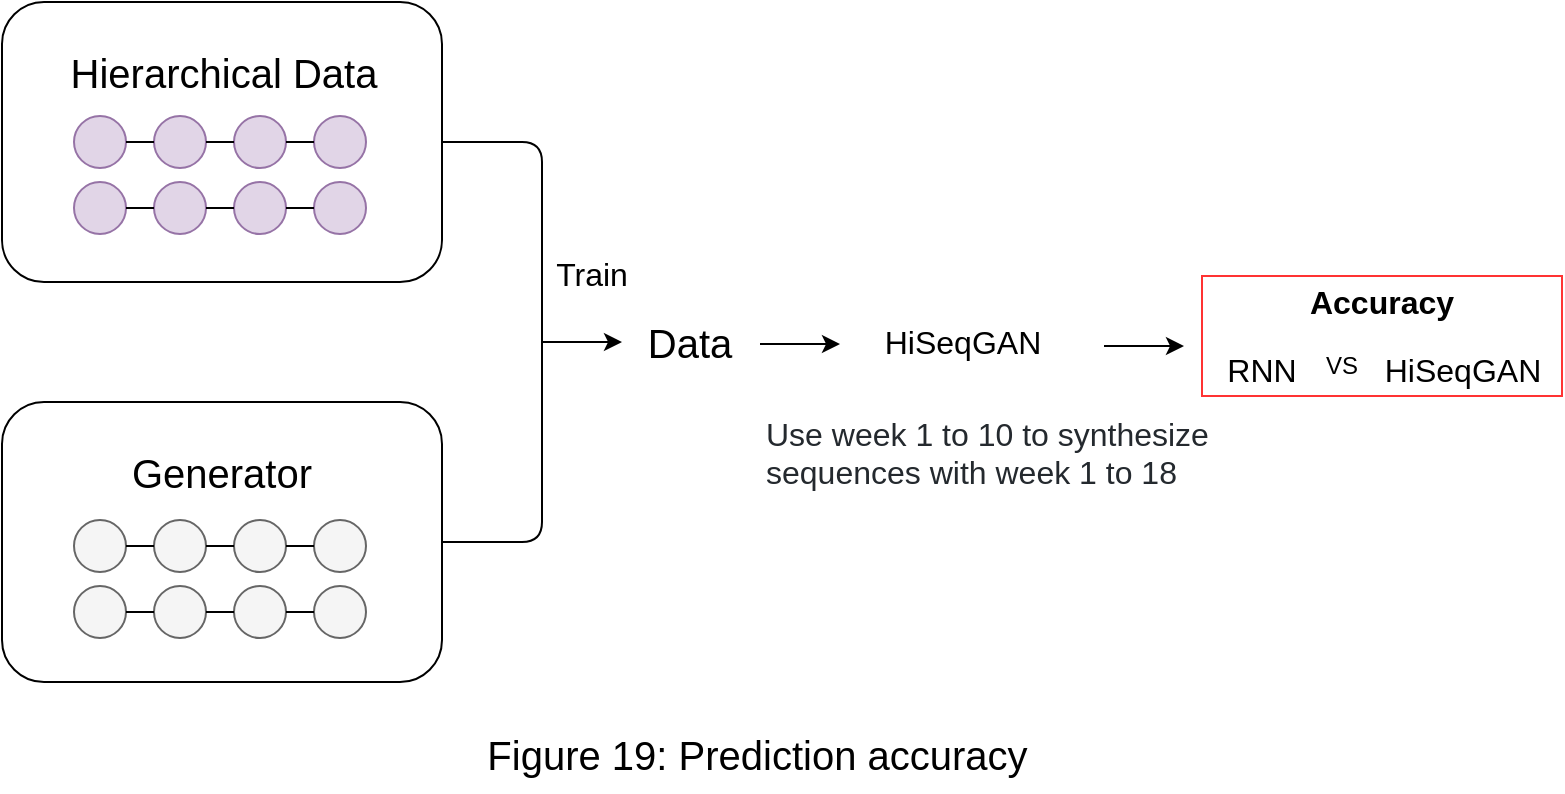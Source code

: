 <mxfile version="14.4.2" type="google"><diagram id="LY_ulpaV3zvS7CQ9Hblr" name="Page-1"><mxGraphModel dx="1422" dy="642" grid="1" gridSize="10" guides="1" tooltips="1" connect="1" arrows="1" fold="1" page="1" pageScale="1" pageWidth="827" pageHeight="1169" math="0" shadow="0"><root><mxCell id="0"/><mxCell id="1" parent="0"/><mxCell id="oFyjd2TTdy6BU0nZfrkY-1" value="" style="rounded=1;whiteSpace=wrap;html=1;" parent="1" vertex="1"><mxGeometry x="40" y="50" width="220" height="140" as="geometry"/></mxCell><mxCell id="oFyjd2TTdy6BU0nZfrkY-2" value="" style="rounded=1;whiteSpace=wrap;html=1;" parent="1" vertex="1"><mxGeometry x="40" y="250" width="220" height="140" as="geometry"/></mxCell><mxCell id="oFyjd2TTdy6BU0nZfrkY-3" value="" style="endArrow=none;html=1;entryX=1;entryY=0.5;entryDx=0;entryDy=0;exitX=1;exitY=0.5;exitDx=0;exitDy=0;" parent="1" source="oFyjd2TTdy6BU0nZfrkY-2" target="oFyjd2TTdy6BU0nZfrkY-1" edge="1"><mxGeometry width="50" height="50" relative="1" as="geometry"><mxPoint x="340" y="310" as="sourcePoint"/><mxPoint x="390" y="260" as="targetPoint"/><Array as="points"><mxPoint x="310" y="320"/><mxPoint x="310" y="120"/></Array></mxGeometry></mxCell><mxCell id="oFyjd2TTdy6BU0nZfrkY-4" value="" style="endArrow=classic;html=1;" parent="1" edge="1"><mxGeometry width="50" height="50" relative="1" as="geometry"><mxPoint x="310" y="220" as="sourcePoint"/><mxPoint x="350" y="220" as="targetPoint"/></mxGeometry></mxCell><mxCell id="oFyjd2TTdy6BU0nZfrkY-5" value="&lt;font style=&quot;font-size: 16px&quot;&gt;Train&lt;/font&gt;" style="text;html=1;strokeColor=none;fillColor=none;align=center;verticalAlign=middle;whiteSpace=wrap;rounded=0;" parent="1" vertex="1"><mxGeometry x="315" y="176" width="40" height="20" as="geometry"/></mxCell><mxCell id="oFyjd2TTdy6BU0nZfrkY-6" value="&lt;span style=&quot;font-size: 20px&quot;&gt;Data&lt;/span&gt;" style="text;html=1;strokeColor=none;fillColor=none;align=center;verticalAlign=middle;whiteSpace=wrap;rounded=0;dashed=1;" parent="1" vertex="1"><mxGeometry x="364" y="210" width="40" height="20" as="geometry"/></mxCell><mxCell id="oFyjd2TTdy6BU0nZfrkY-7" value="&lt;font style=&quot;font-size: 20px&quot;&gt;Hierarchical Data&lt;/font&gt;" style="text;html=1;strokeColor=none;fillColor=none;align=center;verticalAlign=middle;whiteSpace=wrap;rounded=0;dashed=1;" parent="1" vertex="1"><mxGeometry x="61" y="75" width="180" height="20" as="geometry"/></mxCell><mxCell id="oFyjd2TTdy6BU0nZfrkY-8" value="&lt;span style=&quot;font-size: 20px&quot;&gt;Generator&lt;/span&gt;" style="text;html=1;strokeColor=none;fillColor=none;align=center;verticalAlign=middle;whiteSpace=wrap;rounded=0;dashed=1;" parent="1" vertex="1"><mxGeometry x="60" y="275" width="180" height="20" as="geometry"/></mxCell><mxCell id="oFyjd2TTdy6BU0nZfrkY-9" value="" style="ellipse;whiteSpace=wrap;html=1;aspect=fixed;fillColor=#e1d5e7;strokeColor=#9673a6;" parent="1" vertex="1"><mxGeometry x="76" y="107" width="26" height="26" as="geometry"/></mxCell><mxCell id="oFyjd2TTdy6BU0nZfrkY-10" value="" style="ellipse;whiteSpace=wrap;html=1;aspect=fixed;fillColor=#e1d5e7;strokeColor=#9673a6;" parent="1" vertex="1"><mxGeometry x="116" y="107" width="26" height="26" as="geometry"/></mxCell><mxCell id="oFyjd2TTdy6BU0nZfrkY-11" value="" style="ellipse;whiteSpace=wrap;html=1;aspect=fixed;fillColor=#e1d5e7;strokeColor=#9673a6;" parent="1" vertex="1"><mxGeometry x="156" y="107" width="26" height="26" as="geometry"/></mxCell><mxCell id="oFyjd2TTdy6BU0nZfrkY-12" value="" style="ellipse;whiteSpace=wrap;html=1;aspect=fixed;fillColor=#e1d5e7;strokeColor=#9673a6;" parent="1" vertex="1"><mxGeometry x="196" y="107" width="26" height="26" as="geometry"/></mxCell><mxCell id="oFyjd2TTdy6BU0nZfrkY-13" value="" style="endArrow=none;html=1;exitX=1;exitY=0.5;exitDx=0;exitDy=0;entryX=0;entryY=0.5;entryDx=0;entryDy=0;" parent="1" source="oFyjd2TTdy6BU0nZfrkY-9" target="oFyjd2TTdy6BU0nZfrkY-10" edge="1"><mxGeometry width="50" height="50" relative="1" as="geometry"><mxPoint x="56" y="117" as="sourcePoint"/><mxPoint x="106" y="67" as="targetPoint"/></mxGeometry></mxCell><mxCell id="oFyjd2TTdy6BU0nZfrkY-14" value="" style="endArrow=none;html=1;exitX=1;exitY=0.5;exitDx=0;exitDy=0;entryX=0;entryY=0.5;entryDx=0;entryDy=0;" parent="1" source="oFyjd2TTdy6BU0nZfrkY-10" target="oFyjd2TTdy6BU0nZfrkY-11" edge="1"><mxGeometry width="50" height="50" relative="1" as="geometry"><mxPoint x="56" y="117" as="sourcePoint"/><mxPoint x="106" y="67" as="targetPoint"/></mxGeometry></mxCell><mxCell id="oFyjd2TTdy6BU0nZfrkY-15" value="" style="endArrow=none;html=1;exitX=1;exitY=0.5;exitDx=0;exitDy=0;entryX=0;entryY=0.5;entryDx=0;entryDy=0;" parent="1" source="oFyjd2TTdy6BU0nZfrkY-11" target="oFyjd2TTdy6BU0nZfrkY-12" edge="1"><mxGeometry width="50" height="50" relative="1" as="geometry"><mxPoint x="56" y="117" as="sourcePoint"/><mxPoint x="106" y="67" as="targetPoint"/></mxGeometry></mxCell><mxCell id="oFyjd2TTdy6BU0nZfrkY-16" value="" style="ellipse;whiteSpace=wrap;html=1;aspect=fixed;fillColor=#e1d5e7;strokeColor=#9673a6;" parent="1" vertex="1"><mxGeometry x="76" y="140" width="26" height="26" as="geometry"/></mxCell><mxCell id="oFyjd2TTdy6BU0nZfrkY-17" value="" style="ellipse;whiteSpace=wrap;html=1;aspect=fixed;fillColor=#e1d5e7;strokeColor=#9673a6;" parent="1" vertex="1"><mxGeometry x="116" y="140" width="26" height="26" as="geometry"/></mxCell><mxCell id="oFyjd2TTdy6BU0nZfrkY-18" value="" style="ellipse;whiteSpace=wrap;html=1;aspect=fixed;fillColor=#e1d5e7;strokeColor=#9673a6;" parent="1" vertex="1"><mxGeometry x="156" y="140" width="26" height="26" as="geometry"/></mxCell><mxCell id="oFyjd2TTdy6BU0nZfrkY-19" value="" style="ellipse;whiteSpace=wrap;html=1;aspect=fixed;fillColor=#e1d5e7;strokeColor=#9673a6;" parent="1" vertex="1"><mxGeometry x="196" y="140" width="26" height="26" as="geometry"/></mxCell><mxCell id="oFyjd2TTdy6BU0nZfrkY-20" value="" style="endArrow=none;html=1;exitX=1;exitY=0.5;exitDx=0;exitDy=0;entryX=0;entryY=0.5;entryDx=0;entryDy=0;" parent="1" source="oFyjd2TTdy6BU0nZfrkY-16" target="oFyjd2TTdy6BU0nZfrkY-17" edge="1"><mxGeometry width="50" height="50" relative="1" as="geometry"><mxPoint x="56" y="150" as="sourcePoint"/><mxPoint x="106" y="100" as="targetPoint"/></mxGeometry></mxCell><mxCell id="oFyjd2TTdy6BU0nZfrkY-21" value="" style="endArrow=none;html=1;exitX=1;exitY=0.5;exitDx=0;exitDy=0;entryX=0;entryY=0.5;entryDx=0;entryDy=0;" parent="1" source="oFyjd2TTdy6BU0nZfrkY-17" target="oFyjd2TTdy6BU0nZfrkY-18" edge="1"><mxGeometry width="50" height="50" relative="1" as="geometry"><mxPoint x="56" y="150" as="sourcePoint"/><mxPoint x="106" y="100" as="targetPoint"/></mxGeometry></mxCell><mxCell id="oFyjd2TTdy6BU0nZfrkY-22" value="" style="endArrow=none;html=1;exitX=1;exitY=0.5;exitDx=0;exitDy=0;entryX=0;entryY=0.5;entryDx=0;entryDy=0;" parent="1" source="oFyjd2TTdy6BU0nZfrkY-18" target="oFyjd2TTdy6BU0nZfrkY-19" edge="1"><mxGeometry width="50" height="50" relative="1" as="geometry"><mxPoint x="56" y="150" as="sourcePoint"/><mxPoint x="106" y="100" as="targetPoint"/></mxGeometry></mxCell><mxCell id="oFyjd2TTdy6BU0nZfrkY-23" value="" style="ellipse;whiteSpace=wrap;html=1;aspect=fixed;fillColor=#f5f5f5;strokeColor=#666666;fontColor=#333333;" parent="1" vertex="1"><mxGeometry x="76" y="309" width="26" height="26" as="geometry"/></mxCell><mxCell id="oFyjd2TTdy6BU0nZfrkY-24" value="" style="ellipse;whiteSpace=wrap;html=1;aspect=fixed;fillColor=#f5f5f5;strokeColor=#666666;fontColor=#333333;" parent="1" vertex="1"><mxGeometry x="116" y="309" width="26" height="26" as="geometry"/></mxCell><mxCell id="oFyjd2TTdy6BU0nZfrkY-25" value="" style="ellipse;whiteSpace=wrap;html=1;aspect=fixed;fillColor=#f5f5f5;strokeColor=#666666;fontColor=#333333;" parent="1" vertex="1"><mxGeometry x="156" y="309" width="26" height="26" as="geometry"/></mxCell><mxCell id="oFyjd2TTdy6BU0nZfrkY-26" value="" style="ellipse;whiteSpace=wrap;html=1;aspect=fixed;fillColor=#f5f5f5;strokeColor=#666666;fontColor=#333333;" parent="1" vertex="1"><mxGeometry x="196" y="309" width="26" height="26" as="geometry"/></mxCell><mxCell id="oFyjd2TTdy6BU0nZfrkY-27" value="" style="endArrow=none;html=1;exitX=1;exitY=0.5;exitDx=0;exitDy=0;entryX=0;entryY=0.5;entryDx=0;entryDy=0;" parent="1" source="oFyjd2TTdy6BU0nZfrkY-23" target="oFyjd2TTdy6BU0nZfrkY-24" edge="1"><mxGeometry width="50" height="50" relative="1" as="geometry"><mxPoint x="56" y="319" as="sourcePoint"/><mxPoint x="106" y="269" as="targetPoint"/></mxGeometry></mxCell><mxCell id="oFyjd2TTdy6BU0nZfrkY-28" value="" style="endArrow=none;html=1;exitX=1;exitY=0.5;exitDx=0;exitDy=0;entryX=0;entryY=0.5;entryDx=0;entryDy=0;" parent="1" source="oFyjd2TTdy6BU0nZfrkY-24" target="oFyjd2TTdy6BU0nZfrkY-25" edge="1"><mxGeometry width="50" height="50" relative="1" as="geometry"><mxPoint x="56" y="319" as="sourcePoint"/><mxPoint x="106" y="269" as="targetPoint"/></mxGeometry></mxCell><mxCell id="oFyjd2TTdy6BU0nZfrkY-29" value="" style="endArrow=none;html=1;exitX=1;exitY=0.5;exitDx=0;exitDy=0;entryX=0;entryY=0.5;entryDx=0;entryDy=0;" parent="1" source="oFyjd2TTdy6BU0nZfrkY-25" target="oFyjd2TTdy6BU0nZfrkY-26" edge="1"><mxGeometry width="50" height="50" relative="1" as="geometry"><mxPoint x="56" y="319" as="sourcePoint"/><mxPoint x="106" y="269" as="targetPoint"/></mxGeometry></mxCell><mxCell id="oFyjd2TTdy6BU0nZfrkY-30" value="" style="ellipse;whiteSpace=wrap;html=1;aspect=fixed;fillColor=#f5f5f5;strokeColor=#666666;fontColor=#333333;" parent="1" vertex="1"><mxGeometry x="76" y="342" width="26" height="26" as="geometry"/></mxCell><mxCell id="oFyjd2TTdy6BU0nZfrkY-31" value="" style="ellipse;whiteSpace=wrap;html=1;aspect=fixed;fillColor=#f5f5f5;strokeColor=#666666;fontColor=#333333;" parent="1" vertex="1"><mxGeometry x="116" y="342" width="26" height="26" as="geometry"/></mxCell><mxCell id="oFyjd2TTdy6BU0nZfrkY-32" value="" style="ellipse;whiteSpace=wrap;html=1;aspect=fixed;fillColor=#f5f5f5;strokeColor=#666666;fontColor=#333333;" parent="1" vertex="1"><mxGeometry x="156" y="342" width="26" height="26" as="geometry"/></mxCell><mxCell id="oFyjd2TTdy6BU0nZfrkY-33" value="" style="ellipse;whiteSpace=wrap;html=1;aspect=fixed;fillColor=#f5f5f5;strokeColor=#666666;fontColor=#333333;" parent="1" vertex="1"><mxGeometry x="196" y="342" width="26" height="26" as="geometry"/></mxCell><mxCell id="oFyjd2TTdy6BU0nZfrkY-34" value="" style="endArrow=none;html=1;exitX=1;exitY=0.5;exitDx=0;exitDy=0;entryX=0;entryY=0.5;entryDx=0;entryDy=0;" parent="1" source="oFyjd2TTdy6BU0nZfrkY-30" target="oFyjd2TTdy6BU0nZfrkY-31" edge="1"><mxGeometry width="50" height="50" relative="1" as="geometry"><mxPoint x="56" y="352" as="sourcePoint"/><mxPoint x="106" y="302" as="targetPoint"/></mxGeometry></mxCell><mxCell id="oFyjd2TTdy6BU0nZfrkY-35" value="" style="endArrow=none;html=1;exitX=1;exitY=0.5;exitDx=0;exitDy=0;entryX=0;entryY=0.5;entryDx=0;entryDy=0;" parent="1" source="oFyjd2TTdy6BU0nZfrkY-31" target="oFyjd2TTdy6BU0nZfrkY-32" edge="1"><mxGeometry width="50" height="50" relative="1" as="geometry"><mxPoint x="56" y="352" as="sourcePoint"/><mxPoint x="106" y="302" as="targetPoint"/></mxGeometry></mxCell><mxCell id="oFyjd2TTdy6BU0nZfrkY-36" value="" style="endArrow=none;html=1;exitX=1;exitY=0.5;exitDx=0;exitDy=0;entryX=0;entryY=0.5;entryDx=0;entryDy=0;" parent="1" source="oFyjd2TTdy6BU0nZfrkY-32" target="oFyjd2TTdy6BU0nZfrkY-33" edge="1"><mxGeometry width="50" height="50" relative="1" as="geometry"><mxPoint x="56" y="352" as="sourcePoint"/><mxPoint x="106" y="302" as="targetPoint"/></mxGeometry></mxCell><mxCell id="oFyjd2TTdy6BU0nZfrkY-37" value="" style="endArrow=classic;html=1;" parent="1" edge="1"><mxGeometry width="50" height="50" relative="1" as="geometry"><mxPoint x="419" y="221" as="sourcePoint"/><mxPoint x="459" y="221" as="targetPoint"/></mxGeometry></mxCell><mxCell id="oFyjd2TTdy6BU0nZfrkY-38" value="&lt;font style=&quot;font-size: 16px&quot;&gt;HiSeqGAN&lt;/font&gt;" style="text;html=1;strokeColor=none;fillColor=none;align=center;verticalAlign=middle;whiteSpace=wrap;rounded=0;" parent="1" vertex="1"><mxGeometry x="501" y="210" width="39" height="20" as="geometry"/></mxCell><mxCell id="oFyjd2TTdy6BU0nZfrkY-39" value="" style="endArrow=classic;html=1;" parent="1" edge="1"><mxGeometry width="50" height="50" relative="1" as="geometry"><mxPoint x="591" y="222" as="sourcePoint"/><mxPoint x="631" y="222" as="targetPoint"/></mxGeometry></mxCell><mxCell id="oFyjd2TTdy6BU0nZfrkY-41" value="&lt;span style=&quot;font-size: 16px&quot;&gt;HiSeqGAN&lt;/span&gt;" style="text;html=1;strokeColor=none;fillColor=none;align=center;verticalAlign=middle;whiteSpace=wrap;rounded=0;" parent="1" vertex="1"><mxGeometry x="750" y="224" width="41" height="20" as="geometry"/></mxCell><mxCell id="oFyjd2TTdy6BU0nZfrkY-42" value="VS" style="text;html=1;strokeColor=none;fillColor=none;align=center;verticalAlign=middle;whiteSpace=wrap;rounded=0;" parent="1" vertex="1"><mxGeometry x="690" y="220" width="40" height="24" as="geometry"/></mxCell><mxCell id="oFyjd2TTdy6BU0nZfrkY-43" value="&lt;span style=&quot;font-size: 16px&quot;&gt;RNN&lt;/span&gt;" style="text;html=1;strokeColor=none;fillColor=none;align=center;verticalAlign=middle;whiteSpace=wrap;rounded=0;" parent="1" vertex="1"><mxGeometry x="650" y="224" width="40" height="20" as="geometry"/></mxCell><mxCell id="oFyjd2TTdy6BU0nZfrkY-44" value="&lt;font style=&quot;font-size: 16px&quot;&gt;&lt;b&gt;Accuracy&lt;/b&gt;&lt;/font&gt;" style="text;html=1;strokeColor=none;fillColor=none;align=center;verticalAlign=middle;whiteSpace=wrap;rounded=0;" parent="1" vertex="1"><mxGeometry x="690" y="190" width="80" height="20" as="geometry"/></mxCell><mxCell id="Cshh4j-PVUwFKBc4BpFr-2" value="&lt;span style=&quot;color: rgb(36 , 41 , 46) ; font-size: 16px ; font-style: normal ; font-weight: 400 ; letter-spacing: normal ; text-align: left ; text-indent: 0px ; text-transform: none ; word-spacing: 0px ; background-color: rgb(255 , 255 , 255) ; display: inline ; float: none&quot;&gt;Use week 1 to 10 to synthesize sequences with week 1 to 18&lt;/span&gt;" style="text;whiteSpace=wrap;html=1;" vertex="1" parent="1"><mxGeometry x="420" y="250" width="230" height="30" as="geometry"/></mxCell><mxCell id="Cshh4j-PVUwFKBc4BpFr-3" value="" style="rounded=0;whiteSpace=wrap;html=1;strokeColor=#FF3333;fillColor=none;" vertex="1" parent="1"><mxGeometry x="640" y="187" width="180" height="60" as="geometry"/></mxCell><mxCell id="Cshh4j-PVUwFKBc4BpFr-4" value="&lt;font style=&quot;font-size: 20px&quot;&gt;Figure 19: Prediction accuracy&amp;nbsp;&lt;/font&gt;" style="text;html=1;strokeColor=none;fillColor=none;align=center;verticalAlign=middle;whiteSpace=wrap;rounded=0;" vertex="1" parent="1"><mxGeometry x="240" y="407" width="361" height="38" as="geometry"/></mxCell></root></mxGraphModel></diagram></mxfile>